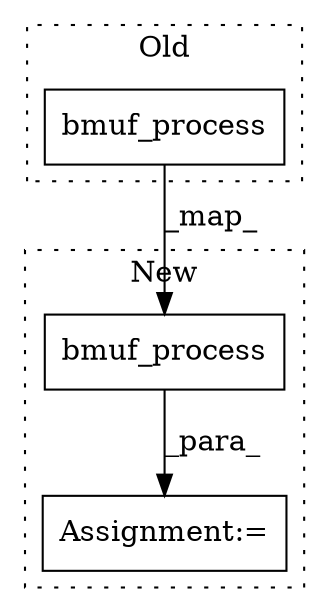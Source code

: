digraph G {
subgraph cluster0 {
1 [label="bmuf_process" a="32" s="4620,4648" l="13,1" shape="box"];
label = "Old";
style="dotted";
}
subgraph cluster1 {
2 [label="bmuf_process" a="32" s="4773,4801" l="13,1" shape="box"];
3 [label="Assignment:=" a="7" s="4767" l="1" shape="box"];
label = "New";
style="dotted";
}
1 -> 2 [label="_map_"];
2 -> 3 [label="_para_"];
}